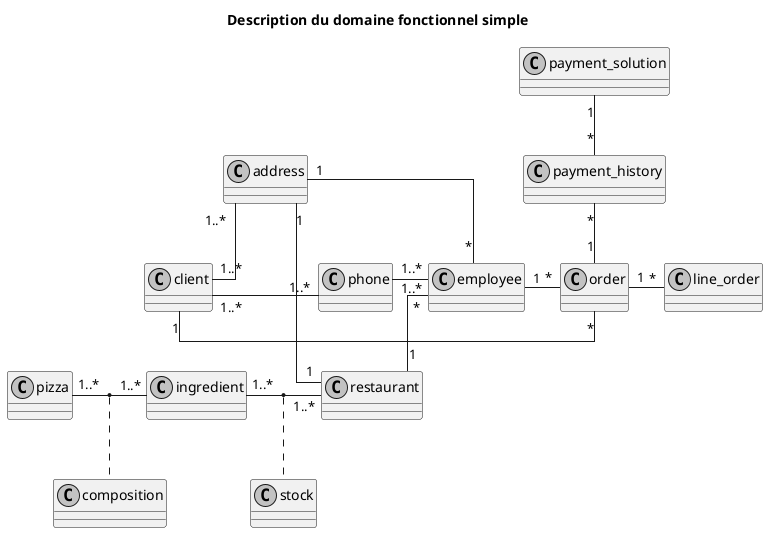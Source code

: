 @startuml

title Description du domaine fonctionnel simple

/' = = = = = = = STYLE = = = = = = = '/
skinparam monochrome true
skinparam linetype ortho

/' = = = = = = = CLASSE = = = = = = = '/
class address
class client
class composition
class employee
class ingredient
class line_order
class order
class payment_history
class payment_solution
class phone
class pizza
class restaurant
class stock

/' = = = = = = = RELATION = = = = = = = '/
address "1" -- "1" restaurant
address "1" -down- "*" employee
client "1..*" - "1..*" phone
client "1..*" -left- "1..*" address
employee "1" - "*" order
employee "*" -- "1" restaurant
ingredient "1..*" - "1..*" restaurant
(ingredient, restaurant) .. stock
line_order "*" -left- "1" order
order "*" - "1" client
order "1" -up- "*" payment_history
payment_solution "1" -down- "*" payment_history
phone "1..*" -right- "1..*" employee
pizza "1..*" - "1..*" ingredient
(pizza, ingredient) .. composition

@enduml

